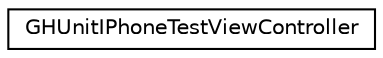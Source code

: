 digraph G
{
  edge [fontname="Helvetica",fontsize="10",labelfontname="Helvetica",labelfontsize="10"];
  node [fontname="Helvetica",fontsize="10",shape=record];
  rankdir="LR";
  Node1 [label="GHUnitIPhoneTestViewController",height=0.2,width=0.4,color="black", fillcolor="white", style="filled",URL="$interface_g_h_unit_i_phone_test_view_controller.html"];
}
